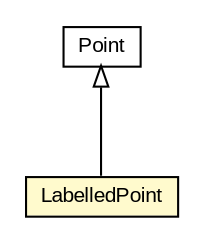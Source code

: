 #!/usr/local/bin/dot
#
# Class diagram 
# Generated by UMLGraph version R5_6-24-gf6e263 (http://www.umlgraph.org/)
#

digraph G {
	edge [fontname="arial",fontsize=10,labelfontname="arial",labelfontsize=10];
	node [fontname="arial",fontsize=10,shape=plaintext];
	nodesep=0.25;
	ranksep=0.5;
	// org.osmdroid.views.overlay.simplefastpoint.SimpleFastPointOverlay.LabelledPoint
	c136927 [label=<<table title="org.osmdroid.views.overlay.simplefastpoint.SimpleFastPointOverlay.LabelledPoint" border="0" cellborder="1" cellspacing="0" cellpadding="2" port="p" bgcolor="lemonChiffon" href="./SimpleFastPointOverlay.LabelledPoint.html">
		<tr><td><table border="0" cellspacing="0" cellpadding="1">
<tr><td align="center" balign="center"> LabelledPoint </td></tr>
		</table></td></tr>
		</table>>, URL="./SimpleFastPointOverlay.LabelledPoint.html", fontname="arial", fontcolor="black", fontsize=10.0];
	//org.osmdroid.views.overlay.simplefastpoint.SimpleFastPointOverlay.LabelledPoint extends Point
	c136978:p -> c136927:p [dir=back,arrowtail=empty];
	// Point
	c136978[label=<<table title="Point" border="0" cellborder="1" cellspacing="0" cellpadding="2" port="p" href="http://java.sun.com/j2se/1.4.2/docs/api//Point.html">
		<tr><td><table border="0" cellspacing="0" cellpadding="1">
<tr><td align="center" balign="center"> Point </td></tr>
		</table></td></tr>
		</table>>, fontname="arial", fontcolor="black", fontsize=10.0];
}

